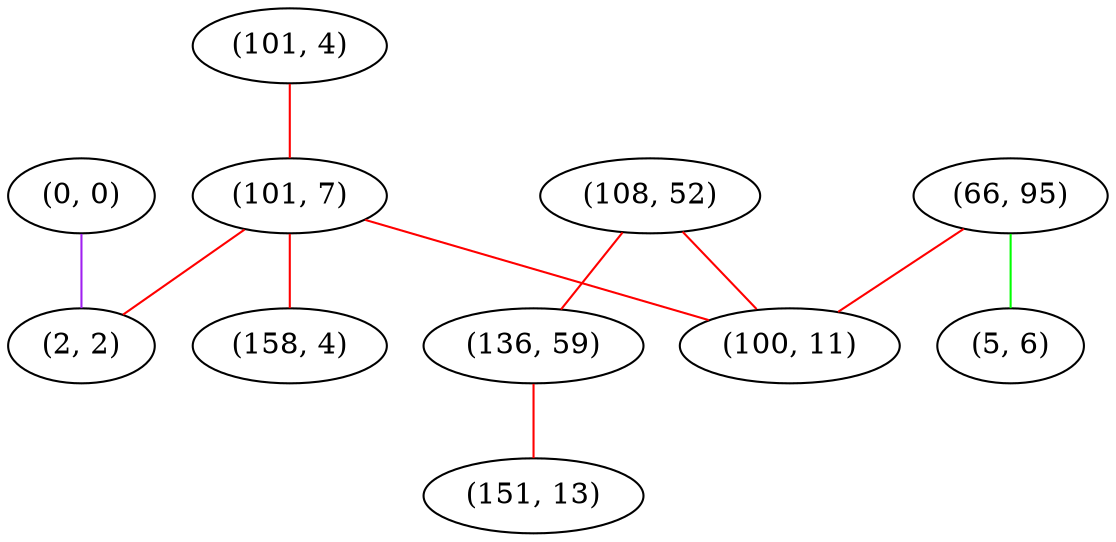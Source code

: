 graph "" {
"(101, 4)";
"(108, 52)";
"(66, 95)";
"(101, 7)";
"(5, 6)";
"(0, 0)";
"(2, 2)";
"(158, 4)";
"(136, 59)";
"(151, 13)";
"(100, 11)";
"(101, 4)" -- "(101, 7)"  [color=red, key=0, weight=1];
"(108, 52)" -- "(136, 59)"  [color=red, key=0, weight=1];
"(108, 52)" -- "(100, 11)"  [color=red, key=0, weight=1];
"(66, 95)" -- "(5, 6)"  [color=green, key=0, weight=2];
"(66, 95)" -- "(100, 11)"  [color=red, key=0, weight=1];
"(101, 7)" -- "(158, 4)"  [color=red, key=0, weight=1];
"(101, 7)" -- "(100, 11)"  [color=red, key=0, weight=1];
"(101, 7)" -- "(2, 2)"  [color=red, key=0, weight=1];
"(0, 0)" -- "(2, 2)"  [color=purple, key=0, weight=4];
"(136, 59)" -- "(151, 13)"  [color=red, key=0, weight=1];
}
